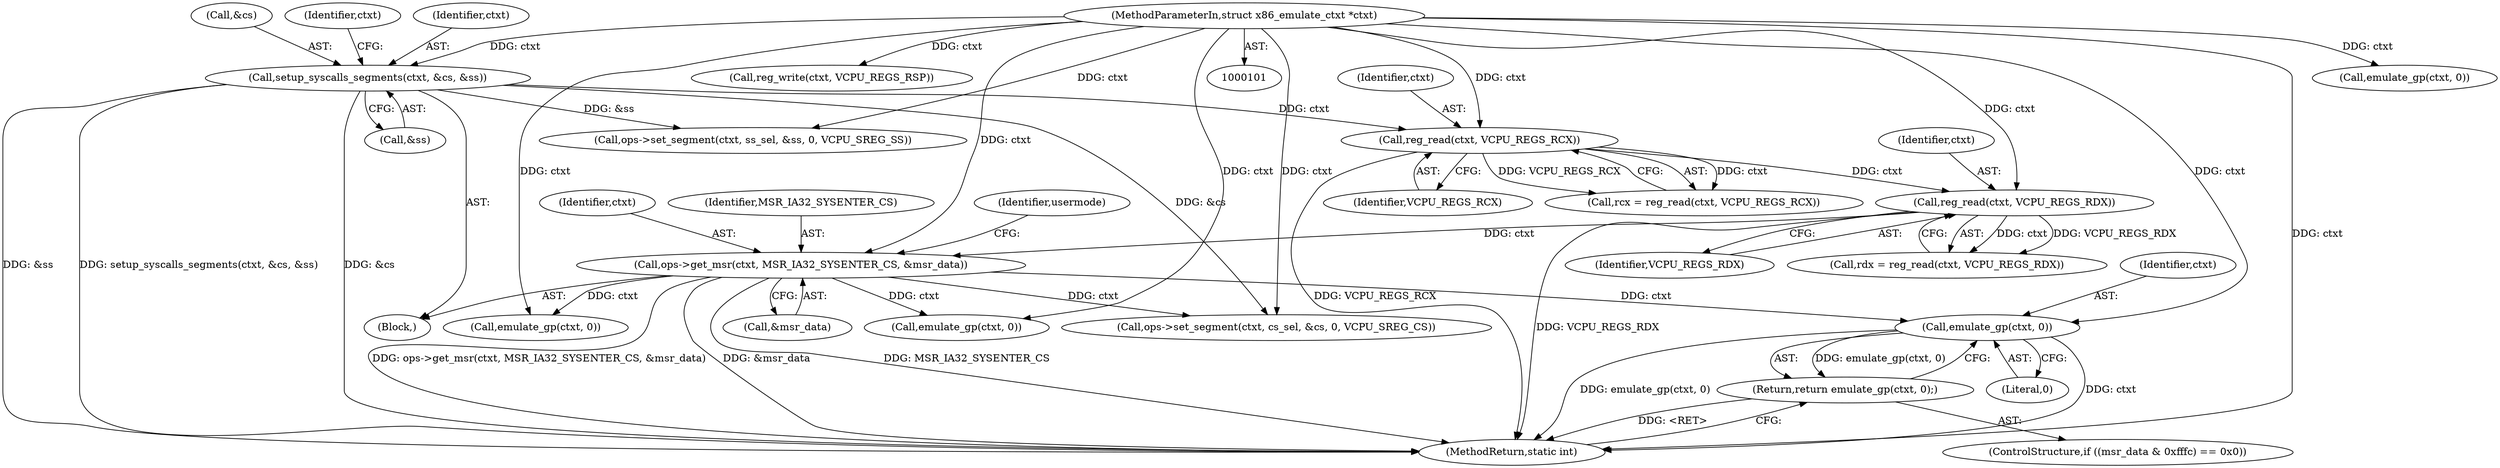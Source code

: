 digraph "0_linux_234f3ce485d54017f15cf5e0699cff4100121601_6@pointer" {
"1000204" [label="(Call,emulate_gp(ctxt, 0))"];
"1000181" [label="(Call,ops->get_msr(ctxt, MSR_IA32_SYSENTER_CS, &msr_data))"];
"1000168" [label="(Call,reg_read(ctxt, VCPU_REGS_RDX))"];
"1000163" [label="(Call,reg_read(ctxt, VCPU_REGS_RCX))"];
"1000140" [label="(Call,setup_syscalls_segments(ctxt, &cs, &ss))"];
"1000102" [label="(MethodParameterIn,struct x86_emulate_ctxt *ctxt)"];
"1000203" [label="(Return,return emulate_gp(ctxt, 0);)"];
"1000182" [label="(Identifier,ctxt)"];
"1000166" [label="(Call,rdx = reg_read(ctxt, VCPU_REGS_RDX))"];
"1000197" [label="(ControlStructure,if ((msr_data & 0xfffc) == 0x0))"];
"1000137" [label="(Call,emulate_gp(ctxt, 0))"];
"1000270" [label="(Call,ops->set_segment(ctxt, ss_sel, &ss, 0, VCPU_SREG_SS))"];
"1000206" [label="(Literal,0)"];
"1000205" [label="(Identifier,ctxt)"];
"1000284" [label="(Call,reg_write(ctxt, VCPU_REGS_RSP))"];
"1000204" [label="(Call,emulate_gp(ctxt, 0))"];
"1000141" [label="(Identifier,ctxt)"];
"1000140" [label="(Call,setup_syscalls_segments(ctxt, &cs, &ss))"];
"1000165" [label="(Identifier,VCPU_REGS_RCX)"];
"1000184" [label="(Call,&msr_data)"];
"1000161" [label="(Call,rcx = reg_read(ctxt, VCPU_REGS_RCX))"];
"1000142" [label="(Call,&cs)"];
"1000164" [label="(Identifier,ctxt)"];
"1000290" [label="(MethodReturn,static int)"];
"1000169" [label="(Identifier,ctxt)"];
"1000203" [label="(Return,return emulate_gp(ctxt, 0);)"];
"1000183" [label="(Identifier,MSR_IA32_SYSENTER_CS)"];
"1000187" [label="(Identifier,usermode)"];
"1000168" [label="(Call,reg_read(ctxt, VCPU_REGS_RDX))"];
"1000103" [label="(Block,)"];
"1000163" [label="(Call,reg_read(ctxt, VCPU_REGS_RCX))"];
"1000102" [label="(MethodParameterIn,struct x86_emulate_ctxt *ctxt)"];
"1000228" [label="(Call,emulate_gp(ctxt, 0))"];
"1000253" [label="(Call,emulate_gp(ctxt, 0))"];
"1000263" [label="(Call,ops->set_segment(ctxt, cs_sel, &cs, 0, VCPU_SREG_CS))"];
"1000170" [label="(Identifier,VCPU_REGS_RDX)"];
"1000150" [label="(Identifier,ctxt)"];
"1000181" [label="(Call,ops->get_msr(ctxt, MSR_IA32_SYSENTER_CS, &msr_data))"];
"1000144" [label="(Call,&ss)"];
"1000204" -> "1000203"  [label="AST: "];
"1000204" -> "1000206"  [label="CFG: "];
"1000205" -> "1000204"  [label="AST: "];
"1000206" -> "1000204"  [label="AST: "];
"1000203" -> "1000204"  [label="CFG: "];
"1000204" -> "1000290"  [label="DDG: ctxt"];
"1000204" -> "1000290"  [label="DDG: emulate_gp(ctxt, 0)"];
"1000204" -> "1000203"  [label="DDG: emulate_gp(ctxt, 0)"];
"1000181" -> "1000204"  [label="DDG: ctxt"];
"1000102" -> "1000204"  [label="DDG: ctxt"];
"1000181" -> "1000103"  [label="AST: "];
"1000181" -> "1000184"  [label="CFG: "];
"1000182" -> "1000181"  [label="AST: "];
"1000183" -> "1000181"  [label="AST: "];
"1000184" -> "1000181"  [label="AST: "];
"1000187" -> "1000181"  [label="CFG: "];
"1000181" -> "1000290"  [label="DDG: ops->get_msr(ctxt, MSR_IA32_SYSENTER_CS, &msr_data)"];
"1000181" -> "1000290"  [label="DDG: &msr_data"];
"1000181" -> "1000290"  [label="DDG: MSR_IA32_SYSENTER_CS"];
"1000168" -> "1000181"  [label="DDG: ctxt"];
"1000102" -> "1000181"  [label="DDG: ctxt"];
"1000181" -> "1000228"  [label="DDG: ctxt"];
"1000181" -> "1000253"  [label="DDG: ctxt"];
"1000181" -> "1000263"  [label="DDG: ctxt"];
"1000168" -> "1000166"  [label="AST: "];
"1000168" -> "1000170"  [label="CFG: "];
"1000169" -> "1000168"  [label="AST: "];
"1000170" -> "1000168"  [label="AST: "];
"1000166" -> "1000168"  [label="CFG: "];
"1000168" -> "1000290"  [label="DDG: VCPU_REGS_RDX"];
"1000168" -> "1000166"  [label="DDG: ctxt"];
"1000168" -> "1000166"  [label="DDG: VCPU_REGS_RDX"];
"1000163" -> "1000168"  [label="DDG: ctxt"];
"1000102" -> "1000168"  [label="DDG: ctxt"];
"1000163" -> "1000161"  [label="AST: "];
"1000163" -> "1000165"  [label="CFG: "];
"1000164" -> "1000163"  [label="AST: "];
"1000165" -> "1000163"  [label="AST: "];
"1000161" -> "1000163"  [label="CFG: "];
"1000163" -> "1000290"  [label="DDG: VCPU_REGS_RCX"];
"1000163" -> "1000161"  [label="DDG: ctxt"];
"1000163" -> "1000161"  [label="DDG: VCPU_REGS_RCX"];
"1000140" -> "1000163"  [label="DDG: ctxt"];
"1000102" -> "1000163"  [label="DDG: ctxt"];
"1000140" -> "1000103"  [label="AST: "];
"1000140" -> "1000144"  [label="CFG: "];
"1000141" -> "1000140"  [label="AST: "];
"1000142" -> "1000140"  [label="AST: "];
"1000144" -> "1000140"  [label="AST: "];
"1000150" -> "1000140"  [label="CFG: "];
"1000140" -> "1000290"  [label="DDG: &cs"];
"1000140" -> "1000290"  [label="DDG: setup_syscalls_segments(ctxt, &cs, &ss)"];
"1000140" -> "1000290"  [label="DDG: &ss"];
"1000102" -> "1000140"  [label="DDG: ctxt"];
"1000140" -> "1000263"  [label="DDG: &cs"];
"1000140" -> "1000270"  [label="DDG: &ss"];
"1000102" -> "1000101"  [label="AST: "];
"1000102" -> "1000290"  [label="DDG: ctxt"];
"1000102" -> "1000137"  [label="DDG: ctxt"];
"1000102" -> "1000228"  [label="DDG: ctxt"];
"1000102" -> "1000253"  [label="DDG: ctxt"];
"1000102" -> "1000263"  [label="DDG: ctxt"];
"1000102" -> "1000270"  [label="DDG: ctxt"];
"1000102" -> "1000284"  [label="DDG: ctxt"];
"1000203" -> "1000197"  [label="AST: "];
"1000290" -> "1000203"  [label="CFG: "];
"1000203" -> "1000290"  [label="DDG: <RET>"];
}

